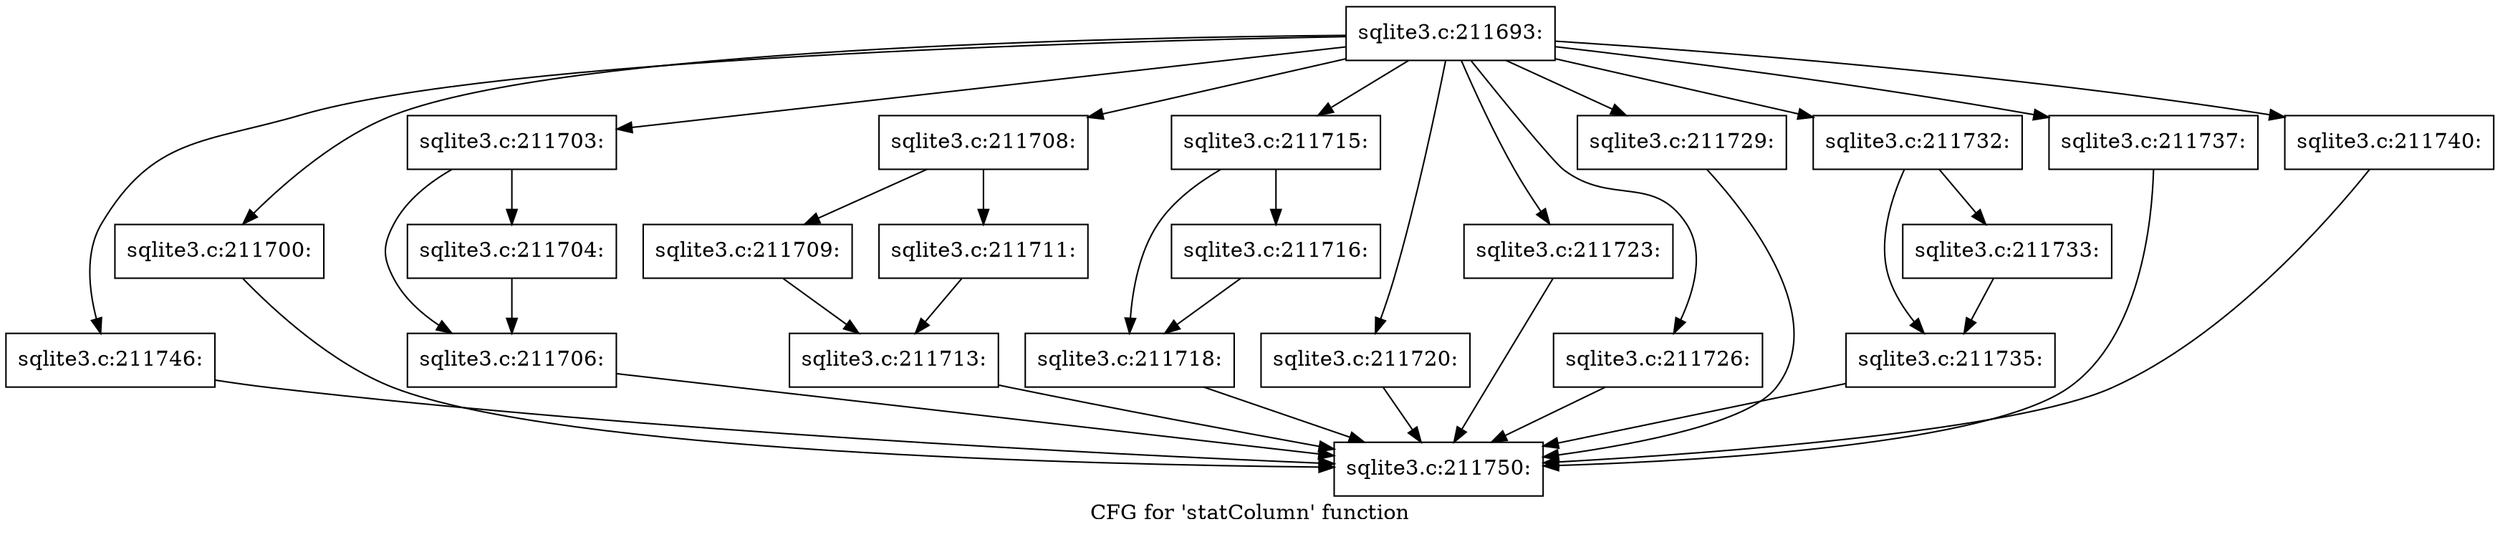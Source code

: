 digraph "CFG for 'statColumn' function" {
	label="CFG for 'statColumn' function";

	Node0x55c0f8c39ee0 [shape=record,label="{sqlite3.c:211693:}"];
	Node0x55c0f8c39ee0 -> Node0x55c0f8c5c8f0;
	Node0x55c0f8c39ee0 -> Node0x55c0f8c5ccd0;
	Node0x55c0f8c39ee0 -> Node0x55c0f8c5d220;
	Node0x55c0f8c39ee0 -> Node0x55c0f8c5dd60;
	Node0x55c0f8c39ee0 -> Node0x55c0f8c5edd0;
	Node0x55c0f8c39ee0 -> Node0x55c0f8c5f910;
	Node0x55c0f8c39ee0 -> Node0x55c0f8c5fd90;
	Node0x55c0f8c39ee0 -> Node0x55c0f8c60280;
	Node0x55c0f8c39ee0 -> Node0x55c0f8c60770;
	Node0x55c0f8c39ee0 -> Node0x55c0f8c60bf0;
	Node0x55c0f8c39ee0 -> Node0x55c0f8c61660;
	Node0x55c0f8c39ee0 -> Node0x55c0f720b6f0;
	Node0x55c0f8c5ccd0 [shape=record,label="{sqlite3.c:211700:}"];
	Node0x55c0f8c5ccd0 -> Node0x55c0f8c5c800;
	Node0x55c0f8c5d220 [shape=record,label="{sqlite3.c:211703:}"];
	Node0x55c0f8c5d220 -> Node0x55c0f8c5d360;
	Node0x55c0f8c5d220 -> Node0x55c0f8c5d310;
	Node0x55c0f8c5d310 [shape=record,label="{sqlite3.c:211704:}"];
	Node0x55c0f8c5d310 -> Node0x55c0f8c5d360;
	Node0x55c0f8c5d360 [shape=record,label="{sqlite3.c:211706:}"];
	Node0x55c0f8c5d360 -> Node0x55c0f8c5c800;
	Node0x55c0f8c5dd60 [shape=record,label="{sqlite3.c:211708:}"];
	Node0x55c0f8c5dd60 -> Node0x55c0f8c5de50;
	Node0x55c0f8c5dd60 -> Node0x55c0f8c5def0;
	Node0x55c0f8c5de50 [shape=record,label="{sqlite3.c:211709:}"];
	Node0x55c0f8c5de50 -> Node0x55c0f8c5dea0;
	Node0x55c0f8c5def0 [shape=record,label="{sqlite3.c:211711:}"];
	Node0x55c0f8c5def0 -> Node0x55c0f8c5dea0;
	Node0x55c0f8c5dea0 [shape=record,label="{sqlite3.c:211713:}"];
	Node0x55c0f8c5dea0 -> Node0x55c0f8c5c800;
	Node0x55c0f8c5edd0 [shape=record,label="{sqlite3.c:211715:}"];
	Node0x55c0f8c5edd0 -> Node0x55c0f8c5ef10;
	Node0x55c0f8c5edd0 -> Node0x55c0f8c5eec0;
	Node0x55c0f8c5eec0 [shape=record,label="{sqlite3.c:211716:}"];
	Node0x55c0f8c5eec0 -> Node0x55c0f8c5ef10;
	Node0x55c0f8c5ef10 [shape=record,label="{sqlite3.c:211718:}"];
	Node0x55c0f8c5ef10 -> Node0x55c0f8c5c800;
	Node0x55c0f8c5f910 [shape=record,label="{sqlite3.c:211720:}"];
	Node0x55c0f8c5f910 -> Node0x55c0f8c5c800;
	Node0x55c0f8c5fd90 [shape=record,label="{sqlite3.c:211723:}"];
	Node0x55c0f8c5fd90 -> Node0x55c0f8c5c800;
	Node0x55c0f8c60280 [shape=record,label="{sqlite3.c:211726:}"];
	Node0x55c0f8c60280 -> Node0x55c0f8c5c800;
	Node0x55c0f8c60770 [shape=record,label="{sqlite3.c:211729:}"];
	Node0x55c0f8c60770 -> Node0x55c0f8c5c800;
	Node0x55c0f8c60bf0 [shape=record,label="{sqlite3.c:211732:}"];
	Node0x55c0f8c60bf0 -> Node0x55c0f8c60d30;
	Node0x55c0f8c60bf0 -> Node0x55c0f8c60ce0;
	Node0x55c0f8c60ce0 [shape=record,label="{sqlite3.c:211733:}"];
	Node0x55c0f8c60ce0 -> Node0x55c0f8c60d30;
	Node0x55c0f8c60d30 [shape=record,label="{sqlite3.c:211735:}"];
	Node0x55c0f8c60d30 -> Node0x55c0f8c5c800;
	Node0x55c0f8c61660 [shape=record,label="{sqlite3.c:211737:}"];
	Node0x55c0f8c61660 -> Node0x55c0f8c5c800;
	Node0x55c0f720b6f0 [shape=record,label="{sqlite3.c:211740:}"];
	Node0x55c0f720b6f0 -> Node0x55c0f8c5c800;
	Node0x55c0f8c5c8f0 [shape=record,label="{sqlite3.c:211746:}"];
	Node0x55c0f8c5c8f0 -> Node0x55c0f8c5c800;
	Node0x55c0f8c5c800 [shape=record,label="{sqlite3.c:211750:}"];
}
